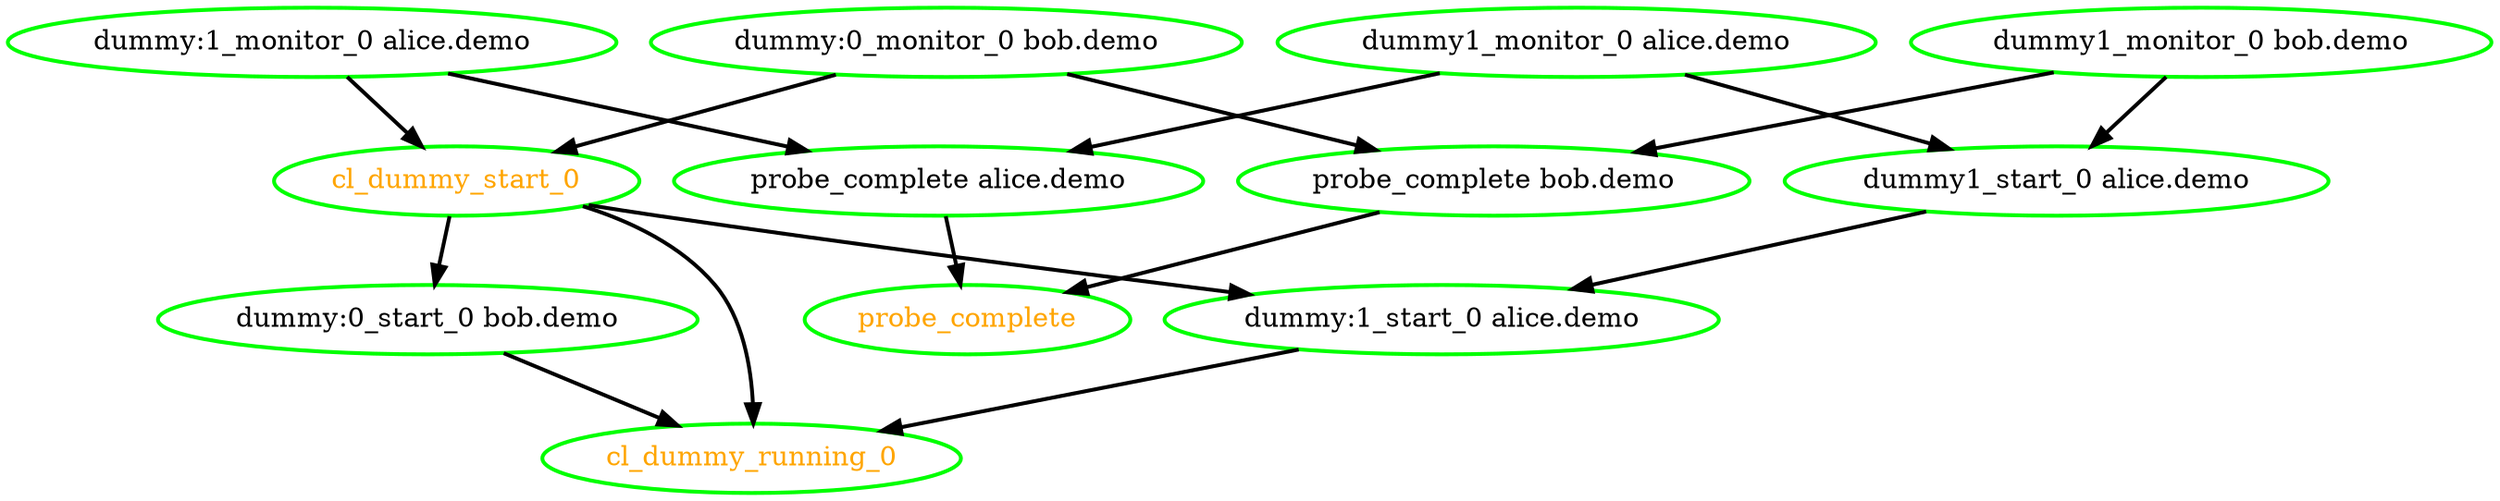 digraph "g" {
"cl_dummy_running_0" [ style=bold color="green" fontcolor="orange" ]
"cl_dummy_start_0" -> "cl_dummy_running_0" [ style = bold]
"cl_dummy_start_0" -> "dummy:0_start_0 bob.demo" [ style = bold]
"cl_dummy_start_0" -> "dummy:1_start_0 alice.demo" [ style = bold]
"cl_dummy_start_0" [ style=bold color="green" fontcolor="orange" ]
"dummy1_monitor_0 alice.demo" -> "dummy1_start_0 alice.demo" [ style = bold]
"dummy1_monitor_0 alice.demo" -> "probe_complete alice.demo" [ style = bold]
"dummy1_monitor_0 alice.demo" [ style=bold color="green" fontcolor="black" ]
"dummy1_monitor_0 bob.demo" -> "dummy1_start_0 alice.demo" [ style = bold]
"dummy1_monitor_0 bob.demo" -> "probe_complete bob.demo" [ style = bold]
"dummy1_monitor_0 bob.demo" [ style=bold color="green" fontcolor="black" ]
"dummy1_start_0 alice.demo" -> "dummy:1_start_0 alice.demo" [ style = bold]
"dummy1_start_0 alice.demo" [ style=bold color="green" fontcolor="black" ]
"dummy:0_monitor_0 bob.demo" -> "cl_dummy_start_0" [ style = bold]
"dummy:0_monitor_0 bob.demo" -> "probe_complete bob.demo" [ style = bold]
"dummy:0_monitor_0 bob.demo" [ style=bold color="green" fontcolor="black" ]
"dummy:0_start_0 bob.demo" -> "cl_dummy_running_0" [ style = bold]
"dummy:0_start_0 bob.demo" [ style=bold color="green" fontcolor="black" ]
"dummy:1_monitor_0 alice.demo" -> "cl_dummy_start_0" [ style = bold]
"dummy:1_monitor_0 alice.demo" -> "probe_complete alice.demo" [ style = bold]
"dummy:1_monitor_0 alice.demo" [ style=bold color="green" fontcolor="black" ]
"dummy:1_start_0 alice.demo" -> "cl_dummy_running_0" [ style = bold]
"dummy:1_start_0 alice.demo" [ style=bold color="green" fontcolor="black" ]
"probe_complete alice.demo" -> "probe_complete" [ style = bold]
"probe_complete alice.demo" [ style=bold color="green" fontcolor="black" ]
"probe_complete bob.demo" -> "probe_complete" [ style = bold]
"probe_complete bob.demo" [ style=bold color="green" fontcolor="black" ]
"probe_complete" [ style=bold color="green" fontcolor="orange" ]
}
